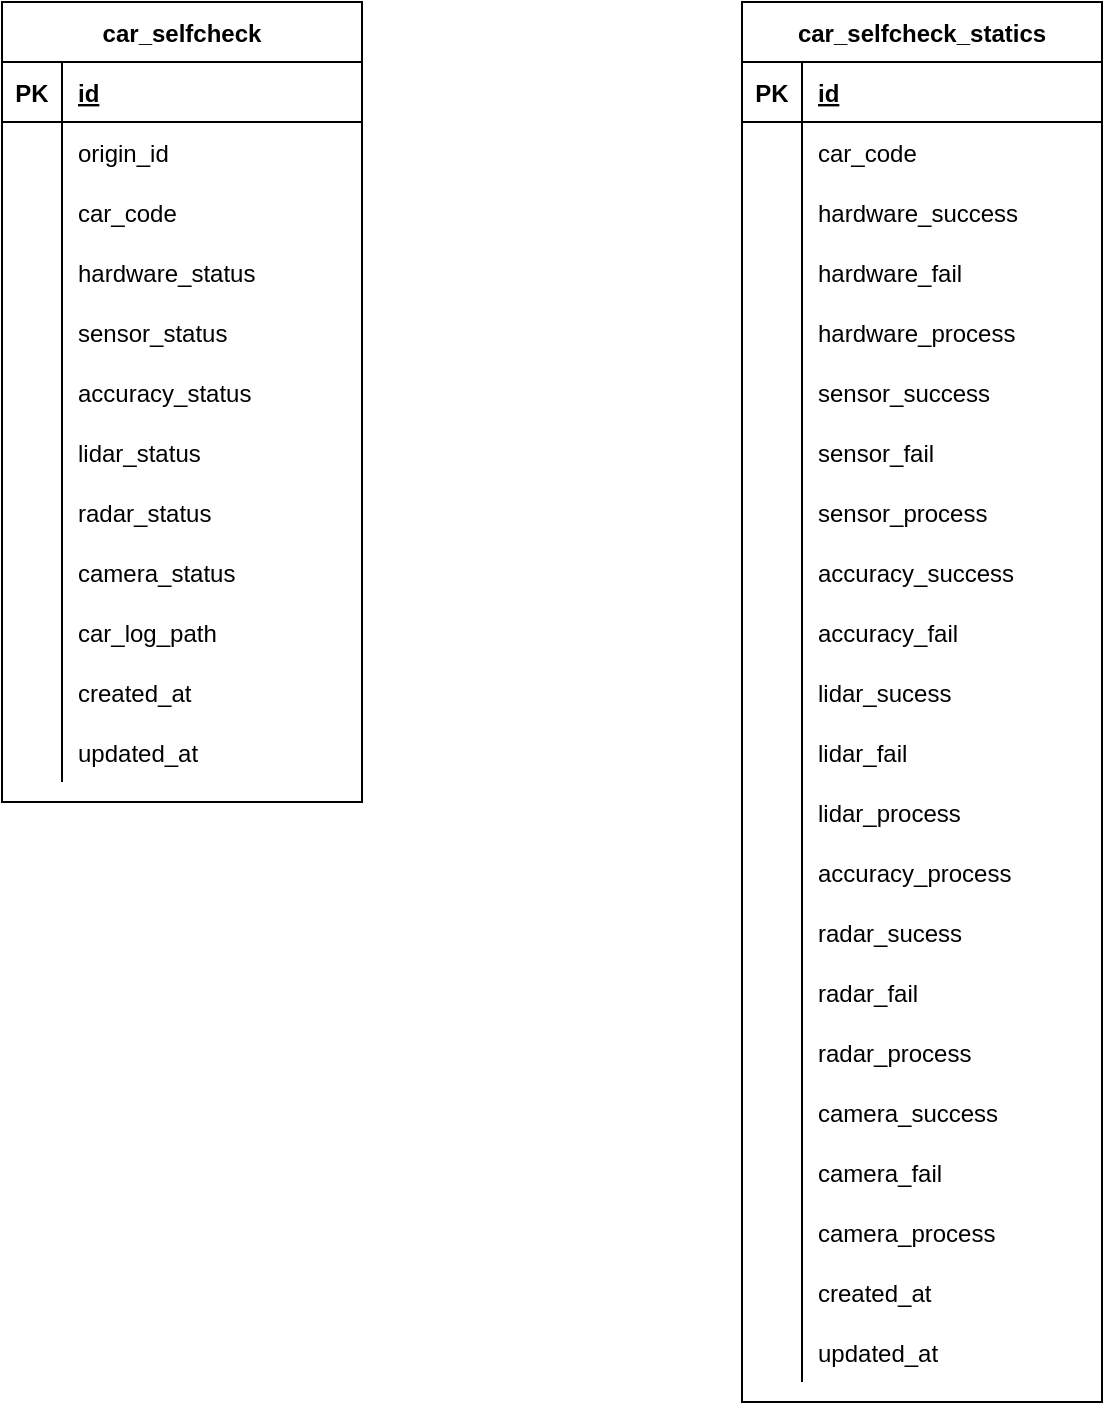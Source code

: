 <mxfile version="14.5.10" type="github">
  <diagram id="R2lEEEUBdFMjLlhIrx00" name="Page-1">
    <mxGraphModel dx="2306" dy="1071" grid="1" gridSize="10" guides="1" tooltips="1" connect="1" arrows="1" fold="1" page="1" pageScale="1" pageWidth="850" pageHeight="1100" math="0" shadow="0" extFonts="Permanent Marker^https://fonts.googleapis.com/css?family=Permanent+Marker">
      <root>
        <mxCell id="0" />
        <mxCell id="1" parent="0" />
        <mxCell id="E98kSPfZP86CaEC_CXRD-1" value="car_selfcheck" style="shape=table;startSize=30;container=1;collapsible=1;childLayout=tableLayout;fixedRows=1;rowLines=0;fontStyle=1;align=center;resizeLast=1;" parent="1" vertex="1">
          <mxGeometry x="70" y="150" width="180" height="400" as="geometry" />
        </mxCell>
        <mxCell id="E98kSPfZP86CaEC_CXRD-2" value="" style="shape=partialRectangle;collapsible=0;dropTarget=0;pointerEvents=0;fillColor=none;top=0;left=0;bottom=1;right=0;points=[[0,0.5],[1,0.5]];portConstraint=eastwest;" parent="E98kSPfZP86CaEC_CXRD-1" vertex="1">
          <mxGeometry y="30" width="180" height="30" as="geometry" />
        </mxCell>
        <mxCell id="E98kSPfZP86CaEC_CXRD-3" value="PK" style="shape=partialRectangle;connectable=0;fillColor=none;top=0;left=0;bottom=0;right=0;fontStyle=1;overflow=hidden;" parent="E98kSPfZP86CaEC_CXRD-2" vertex="1">
          <mxGeometry width="30" height="30" as="geometry" />
        </mxCell>
        <mxCell id="E98kSPfZP86CaEC_CXRD-4" value="id" style="shape=partialRectangle;connectable=0;fillColor=none;top=0;left=0;bottom=0;right=0;align=left;spacingLeft=6;fontStyle=5;overflow=hidden;" parent="E98kSPfZP86CaEC_CXRD-2" vertex="1">
          <mxGeometry x="30" width="150" height="30" as="geometry" />
        </mxCell>
        <mxCell id="vaTl-Xkw6ZJ2q-WCVm_L-1" value="" style="shape=partialRectangle;collapsible=0;dropTarget=0;pointerEvents=0;fillColor=none;top=0;left=0;bottom=0;right=0;points=[[0,0.5],[1,0.5]];portConstraint=eastwest;" vertex="1" parent="E98kSPfZP86CaEC_CXRD-1">
          <mxGeometry y="60" width="180" height="30" as="geometry" />
        </mxCell>
        <mxCell id="vaTl-Xkw6ZJ2q-WCVm_L-2" value="" style="shape=partialRectangle;connectable=0;fillColor=none;top=0;left=0;bottom=0;right=0;editable=1;overflow=hidden;" vertex="1" parent="vaTl-Xkw6ZJ2q-WCVm_L-1">
          <mxGeometry width="30" height="30" as="geometry" />
        </mxCell>
        <mxCell id="vaTl-Xkw6ZJ2q-WCVm_L-3" value="origin_id" style="shape=partialRectangle;connectable=0;fillColor=none;top=0;left=0;bottom=0;right=0;align=left;spacingLeft=6;overflow=hidden;" vertex="1" parent="vaTl-Xkw6ZJ2q-WCVm_L-1">
          <mxGeometry x="30" width="150" height="30" as="geometry" />
        </mxCell>
        <mxCell id="E98kSPfZP86CaEC_CXRD-5" value="" style="shape=partialRectangle;collapsible=0;dropTarget=0;pointerEvents=0;fillColor=none;top=0;left=0;bottom=0;right=0;points=[[0,0.5],[1,0.5]];portConstraint=eastwest;" parent="E98kSPfZP86CaEC_CXRD-1" vertex="1">
          <mxGeometry y="90" width="180" height="30" as="geometry" />
        </mxCell>
        <mxCell id="E98kSPfZP86CaEC_CXRD-6" value="" style="shape=partialRectangle;connectable=0;fillColor=none;top=0;left=0;bottom=0;right=0;editable=1;overflow=hidden;" parent="E98kSPfZP86CaEC_CXRD-5" vertex="1">
          <mxGeometry width="30" height="30" as="geometry" />
        </mxCell>
        <mxCell id="E98kSPfZP86CaEC_CXRD-7" value="car_code" style="shape=partialRectangle;connectable=0;fillColor=none;top=0;left=0;bottom=0;right=0;align=left;spacingLeft=6;overflow=hidden;" parent="E98kSPfZP86CaEC_CXRD-5" vertex="1">
          <mxGeometry x="30" width="150" height="30" as="geometry" />
        </mxCell>
        <mxCell id="E98kSPfZP86CaEC_CXRD-8" value="" style="shape=partialRectangle;collapsible=0;dropTarget=0;pointerEvents=0;fillColor=none;top=0;left=0;bottom=0;right=0;points=[[0,0.5],[1,0.5]];portConstraint=eastwest;" parent="E98kSPfZP86CaEC_CXRD-1" vertex="1">
          <mxGeometry y="120" width="180" height="30" as="geometry" />
        </mxCell>
        <mxCell id="E98kSPfZP86CaEC_CXRD-9" value="" style="shape=partialRectangle;connectable=0;fillColor=none;top=0;left=0;bottom=0;right=0;editable=1;overflow=hidden;" parent="E98kSPfZP86CaEC_CXRD-8" vertex="1">
          <mxGeometry width="30" height="30" as="geometry" />
        </mxCell>
        <mxCell id="E98kSPfZP86CaEC_CXRD-10" value="hardware_status" style="shape=partialRectangle;connectable=0;fillColor=none;top=0;left=0;bottom=0;right=0;align=left;spacingLeft=6;overflow=hidden;" parent="E98kSPfZP86CaEC_CXRD-8" vertex="1">
          <mxGeometry x="30" width="150" height="30" as="geometry" />
        </mxCell>
        <mxCell id="E98kSPfZP86CaEC_CXRD-11" value="" style="shape=partialRectangle;collapsible=0;dropTarget=0;pointerEvents=0;fillColor=none;top=0;left=0;bottom=0;right=0;points=[[0,0.5],[1,0.5]];portConstraint=eastwest;" parent="E98kSPfZP86CaEC_CXRD-1" vertex="1">
          <mxGeometry y="150" width="180" height="30" as="geometry" />
        </mxCell>
        <mxCell id="E98kSPfZP86CaEC_CXRD-12" value="" style="shape=partialRectangle;connectable=0;fillColor=none;top=0;left=0;bottom=0;right=0;editable=1;overflow=hidden;" parent="E98kSPfZP86CaEC_CXRD-11" vertex="1">
          <mxGeometry width="30" height="30" as="geometry" />
        </mxCell>
        <mxCell id="E98kSPfZP86CaEC_CXRD-13" value="sensor_status" style="shape=partialRectangle;connectable=0;fillColor=none;top=0;left=0;bottom=0;right=0;align=left;spacingLeft=6;overflow=hidden;" parent="E98kSPfZP86CaEC_CXRD-11" vertex="1">
          <mxGeometry x="30" width="150" height="30" as="geometry" />
        </mxCell>
        <mxCell id="E98kSPfZP86CaEC_CXRD-14" value="" style="shape=partialRectangle;collapsible=0;dropTarget=0;pointerEvents=0;fillColor=none;top=0;left=0;bottom=0;right=0;points=[[0,0.5],[1,0.5]];portConstraint=eastwest;" parent="E98kSPfZP86CaEC_CXRD-1" vertex="1">
          <mxGeometry y="180" width="180" height="30" as="geometry" />
        </mxCell>
        <mxCell id="E98kSPfZP86CaEC_CXRD-15" value="" style="shape=partialRectangle;connectable=0;fillColor=none;top=0;left=0;bottom=0;right=0;editable=1;overflow=hidden;" parent="E98kSPfZP86CaEC_CXRD-14" vertex="1">
          <mxGeometry width="30" height="30" as="geometry" />
        </mxCell>
        <mxCell id="E98kSPfZP86CaEC_CXRD-16" value="accuracy_status" style="shape=partialRectangle;connectable=0;fillColor=none;top=0;left=0;bottom=0;right=0;align=left;spacingLeft=6;overflow=hidden;" parent="E98kSPfZP86CaEC_CXRD-14" vertex="1">
          <mxGeometry x="30" width="150" height="30" as="geometry" />
        </mxCell>
        <mxCell id="E98kSPfZP86CaEC_CXRD-105" value="" style="shape=partialRectangle;collapsible=0;dropTarget=0;pointerEvents=0;fillColor=none;top=0;left=0;bottom=0;right=0;points=[[0,0.5],[1,0.5]];portConstraint=eastwest;" parent="E98kSPfZP86CaEC_CXRD-1" vertex="1">
          <mxGeometry y="210" width="180" height="30" as="geometry" />
        </mxCell>
        <mxCell id="E98kSPfZP86CaEC_CXRD-106" value="" style="shape=partialRectangle;connectable=0;fillColor=none;top=0;left=0;bottom=0;right=0;editable=1;overflow=hidden;" parent="E98kSPfZP86CaEC_CXRD-105" vertex="1">
          <mxGeometry width="30" height="30" as="geometry" />
        </mxCell>
        <mxCell id="E98kSPfZP86CaEC_CXRD-107" value="lidar_status" style="shape=partialRectangle;connectable=0;fillColor=none;top=0;left=0;bottom=0;right=0;align=left;spacingLeft=6;overflow=hidden;" parent="E98kSPfZP86CaEC_CXRD-105" vertex="1">
          <mxGeometry x="30" width="150" height="30" as="geometry" />
        </mxCell>
        <mxCell id="E98kSPfZP86CaEC_CXRD-108" value="" style="shape=partialRectangle;collapsible=0;dropTarget=0;pointerEvents=0;fillColor=none;top=0;left=0;bottom=0;right=0;points=[[0,0.5],[1,0.5]];portConstraint=eastwest;" parent="E98kSPfZP86CaEC_CXRD-1" vertex="1">
          <mxGeometry y="240" width="180" height="30" as="geometry" />
        </mxCell>
        <mxCell id="E98kSPfZP86CaEC_CXRD-109" value="" style="shape=partialRectangle;connectable=0;fillColor=none;top=0;left=0;bottom=0;right=0;editable=1;overflow=hidden;" parent="E98kSPfZP86CaEC_CXRD-108" vertex="1">
          <mxGeometry width="30" height="30" as="geometry" />
        </mxCell>
        <mxCell id="E98kSPfZP86CaEC_CXRD-110" value="radar_status" style="shape=partialRectangle;connectable=0;fillColor=none;top=0;left=0;bottom=0;right=0;align=left;spacingLeft=6;overflow=hidden;" parent="E98kSPfZP86CaEC_CXRD-108" vertex="1">
          <mxGeometry x="30" width="150" height="30" as="geometry" />
        </mxCell>
        <mxCell id="E98kSPfZP86CaEC_CXRD-111" value="" style="shape=partialRectangle;collapsible=0;dropTarget=0;pointerEvents=0;fillColor=none;top=0;left=0;bottom=0;right=0;points=[[0,0.5],[1,0.5]];portConstraint=eastwest;" parent="E98kSPfZP86CaEC_CXRD-1" vertex="1">
          <mxGeometry y="270" width="180" height="30" as="geometry" />
        </mxCell>
        <mxCell id="E98kSPfZP86CaEC_CXRD-112" value="" style="shape=partialRectangle;connectable=0;fillColor=none;top=0;left=0;bottom=0;right=0;editable=1;overflow=hidden;" parent="E98kSPfZP86CaEC_CXRD-111" vertex="1">
          <mxGeometry width="30" height="30" as="geometry" />
        </mxCell>
        <mxCell id="E98kSPfZP86CaEC_CXRD-113" value="camera_status" style="shape=partialRectangle;connectable=0;fillColor=none;top=0;left=0;bottom=0;right=0;align=left;spacingLeft=6;overflow=hidden;" parent="E98kSPfZP86CaEC_CXRD-111" vertex="1">
          <mxGeometry x="30" width="150" height="30" as="geometry" />
        </mxCell>
        <mxCell id="E98kSPfZP86CaEC_CXRD-17" value="" style="shape=partialRectangle;collapsible=0;dropTarget=0;pointerEvents=0;fillColor=none;top=0;left=0;bottom=0;right=0;points=[[0,0.5],[1,0.5]];portConstraint=eastwest;" parent="E98kSPfZP86CaEC_CXRD-1" vertex="1">
          <mxGeometry y="300" width="180" height="30" as="geometry" />
        </mxCell>
        <mxCell id="E98kSPfZP86CaEC_CXRD-18" value="" style="shape=partialRectangle;connectable=0;fillColor=none;top=0;left=0;bottom=0;right=0;editable=1;overflow=hidden;" parent="E98kSPfZP86CaEC_CXRD-17" vertex="1">
          <mxGeometry width="30" height="30" as="geometry" />
        </mxCell>
        <mxCell id="E98kSPfZP86CaEC_CXRD-19" value="car_log_path" style="shape=partialRectangle;connectable=0;fillColor=none;top=0;left=0;bottom=0;right=0;align=left;spacingLeft=6;overflow=hidden;" parent="E98kSPfZP86CaEC_CXRD-17" vertex="1">
          <mxGeometry x="30" width="150" height="30" as="geometry" />
        </mxCell>
        <mxCell id="E98kSPfZP86CaEC_CXRD-20" value="" style="shape=partialRectangle;collapsible=0;dropTarget=0;pointerEvents=0;fillColor=none;top=0;left=0;bottom=0;right=0;points=[[0,0.5],[1,0.5]];portConstraint=eastwest;" parent="E98kSPfZP86CaEC_CXRD-1" vertex="1">
          <mxGeometry y="330" width="180" height="30" as="geometry" />
        </mxCell>
        <mxCell id="E98kSPfZP86CaEC_CXRD-21" value="" style="shape=partialRectangle;connectable=0;fillColor=none;top=0;left=0;bottom=0;right=0;editable=1;overflow=hidden;" parent="E98kSPfZP86CaEC_CXRD-20" vertex="1">
          <mxGeometry width="30" height="30" as="geometry" />
        </mxCell>
        <mxCell id="E98kSPfZP86CaEC_CXRD-22" value="created_at" style="shape=partialRectangle;connectable=0;fillColor=none;top=0;left=0;bottom=0;right=0;align=left;spacingLeft=6;overflow=hidden;" parent="E98kSPfZP86CaEC_CXRD-20" vertex="1">
          <mxGeometry x="30" width="150" height="30" as="geometry" />
        </mxCell>
        <mxCell id="E98kSPfZP86CaEC_CXRD-23" value="" style="shape=partialRectangle;collapsible=0;dropTarget=0;pointerEvents=0;fillColor=none;top=0;left=0;bottom=0;right=0;points=[[0,0.5],[1,0.5]];portConstraint=eastwest;" parent="E98kSPfZP86CaEC_CXRD-1" vertex="1">
          <mxGeometry y="360" width="180" height="30" as="geometry" />
        </mxCell>
        <mxCell id="E98kSPfZP86CaEC_CXRD-24" value="" style="shape=partialRectangle;connectable=0;fillColor=none;top=0;left=0;bottom=0;right=0;editable=1;overflow=hidden;" parent="E98kSPfZP86CaEC_CXRD-23" vertex="1">
          <mxGeometry width="30" height="30" as="geometry" />
        </mxCell>
        <mxCell id="E98kSPfZP86CaEC_CXRD-25" value="updated_at" style="shape=partialRectangle;connectable=0;fillColor=none;top=0;left=0;bottom=0;right=0;align=left;spacingLeft=6;overflow=hidden;" parent="E98kSPfZP86CaEC_CXRD-23" vertex="1">
          <mxGeometry x="30" width="150" height="30" as="geometry" />
        </mxCell>
        <mxCell id="E98kSPfZP86CaEC_CXRD-32" value="car_selfcheck_statics" style="shape=table;startSize=30;container=1;collapsible=1;childLayout=tableLayout;fixedRows=1;rowLines=0;fontStyle=1;align=center;resizeLast=1;" parent="1" vertex="1">
          <mxGeometry x="440" y="150" width="180" height="700" as="geometry" />
        </mxCell>
        <mxCell id="E98kSPfZP86CaEC_CXRD-33" value="" style="shape=partialRectangle;collapsible=0;dropTarget=0;pointerEvents=0;fillColor=none;top=0;left=0;bottom=1;right=0;points=[[0,0.5],[1,0.5]];portConstraint=eastwest;" parent="E98kSPfZP86CaEC_CXRD-32" vertex="1">
          <mxGeometry y="30" width="180" height="30" as="geometry" />
        </mxCell>
        <mxCell id="E98kSPfZP86CaEC_CXRD-34" value="PK" style="shape=partialRectangle;connectable=0;fillColor=none;top=0;left=0;bottom=0;right=0;fontStyle=1;overflow=hidden;" parent="E98kSPfZP86CaEC_CXRD-33" vertex="1">
          <mxGeometry width="30" height="30" as="geometry" />
        </mxCell>
        <mxCell id="E98kSPfZP86CaEC_CXRD-35" value="id" style="shape=partialRectangle;connectable=0;fillColor=none;top=0;left=0;bottom=0;right=0;align=left;spacingLeft=6;fontStyle=5;overflow=hidden;" parent="E98kSPfZP86CaEC_CXRD-33" vertex="1">
          <mxGeometry x="30" width="150" height="30" as="geometry" />
        </mxCell>
        <mxCell id="E98kSPfZP86CaEC_CXRD-36" value="" style="shape=partialRectangle;collapsible=0;dropTarget=0;pointerEvents=0;fillColor=none;top=0;left=0;bottom=0;right=0;points=[[0,0.5],[1,0.5]];portConstraint=eastwest;" parent="E98kSPfZP86CaEC_CXRD-32" vertex="1">
          <mxGeometry y="60" width="180" height="30" as="geometry" />
        </mxCell>
        <mxCell id="E98kSPfZP86CaEC_CXRD-37" value="" style="shape=partialRectangle;connectable=0;fillColor=none;top=0;left=0;bottom=0;right=0;editable=1;overflow=hidden;" parent="E98kSPfZP86CaEC_CXRD-36" vertex="1">
          <mxGeometry width="30" height="30" as="geometry" />
        </mxCell>
        <mxCell id="E98kSPfZP86CaEC_CXRD-38" value="car_code" style="shape=partialRectangle;connectable=0;fillColor=none;top=0;left=0;bottom=0;right=0;align=left;spacingLeft=6;overflow=hidden;" parent="E98kSPfZP86CaEC_CXRD-36" vertex="1">
          <mxGeometry x="30" width="150" height="30" as="geometry" />
        </mxCell>
        <mxCell id="E98kSPfZP86CaEC_CXRD-39" value="" style="shape=partialRectangle;collapsible=0;dropTarget=0;pointerEvents=0;fillColor=none;top=0;left=0;bottom=0;right=0;points=[[0,0.5],[1,0.5]];portConstraint=eastwest;" parent="E98kSPfZP86CaEC_CXRD-32" vertex="1">
          <mxGeometry y="90" width="180" height="30" as="geometry" />
        </mxCell>
        <mxCell id="E98kSPfZP86CaEC_CXRD-40" value="" style="shape=partialRectangle;connectable=0;fillColor=none;top=0;left=0;bottom=0;right=0;editable=1;overflow=hidden;" parent="E98kSPfZP86CaEC_CXRD-39" vertex="1">
          <mxGeometry width="30" height="30" as="geometry" />
        </mxCell>
        <mxCell id="E98kSPfZP86CaEC_CXRD-41" value="hardware_success" style="shape=partialRectangle;connectable=0;fillColor=none;top=0;left=0;bottom=0;right=0;align=left;spacingLeft=6;overflow=hidden;" parent="E98kSPfZP86CaEC_CXRD-39" vertex="1">
          <mxGeometry x="30" width="150" height="30" as="geometry" />
        </mxCell>
        <mxCell id="E98kSPfZP86CaEC_CXRD-42" value="" style="shape=partialRectangle;collapsible=0;dropTarget=0;pointerEvents=0;fillColor=none;top=0;left=0;bottom=0;right=0;points=[[0,0.5],[1,0.5]];portConstraint=eastwest;" parent="E98kSPfZP86CaEC_CXRD-32" vertex="1">
          <mxGeometry y="120" width="180" height="30" as="geometry" />
        </mxCell>
        <mxCell id="E98kSPfZP86CaEC_CXRD-43" value="" style="shape=partialRectangle;connectable=0;fillColor=none;top=0;left=0;bottom=0;right=0;editable=1;overflow=hidden;" parent="E98kSPfZP86CaEC_CXRD-42" vertex="1">
          <mxGeometry width="30" height="30" as="geometry" />
        </mxCell>
        <mxCell id="E98kSPfZP86CaEC_CXRD-44" value="hardware_fail" style="shape=partialRectangle;connectable=0;fillColor=none;top=0;left=0;bottom=0;right=0;align=left;spacingLeft=6;overflow=hidden;" parent="E98kSPfZP86CaEC_CXRD-42" vertex="1">
          <mxGeometry x="30" width="150" height="30" as="geometry" />
        </mxCell>
        <mxCell id="E98kSPfZP86CaEC_CXRD-45" value="" style="shape=partialRectangle;collapsible=0;dropTarget=0;pointerEvents=0;fillColor=none;top=0;left=0;bottom=0;right=0;points=[[0,0.5],[1,0.5]];portConstraint=eastwest;" parent="E98kSPfZP86CaEC_CXRD-32" vertex="1">
          <mxGeometry y="150" width="180" height="30" as="geometry" />
        </mxCell>
        <mxCell id="E98kSPfZP86CaEC_CXRD-46" value="" style="shape=partialRectangle;connectable=0;fillColor=none;top=0;left=0;bottom=0;right=0;editable=1;overflow=hidden;" parent="E98kSPfZP86CaEC_CXRD-45" vertex="1">
          <mxGeometry width="30" height="30" as="geometry" />
        </mxCell>
        <mxCell id="E98kSPfZP86CaEC_CXRD-47" value="hardware_process" style="shape=partialRectangle;connectable=0;fillColor=none;top=0;left=0;bottom=0;right=0;align=left;spacingLeft=6;overflow=hidden;" parent="E98kSPfZP86CaEC_CXRD-45" vertex="1">
          <mxGeometry x="30" width="150" height="30" as="geometry" />
        </mxCell>
        <mxCell id="E98kSPfZP86CaEC_CXRD-48" value="" style="shape=partialRectangle;collapsible=0;dropTarget=0;pointerEvents=0;fillColor=none;top=0;left=0;bottom=0;right=0;points=[[0,0.5],[1,0.5]];portConstraint=eastwest;" parent="E98kSPfZP86CaEC_CXRD-32" vertex="1">
          <mxGeometry y="180" width="180" height="30" as="geometry" />
        </mxCell>
        <mxCell id="E98kSPfZP86CaEC_CXRD-49" value="" style="shape=partialRectangle;connectable=0;fillColor=none;top=0;left=0;bottom=0;right=0;editable=1;overflow=hidden;" parent="E98kSPfZP86CaEC_CXRD-48" vertex="1">
          <mxGeometry width="30" height="30" as="geometry" />
        </mxCell>
        <mxCell id="E98kSPfZP86CaEC_CXRD-50" value="sensor_success" style="shape=partialRectangle;connectable=0;fillColor=none;top=0;left=0;bottom=0;right=0;align=left;spacingLeft=6;overflow=hidden;" parent="E98kSPfZP86CaEC_CXRD-48" vertex="1">
          <mxGeometry x="30" width="150" height="30" as="geometry" />
        </mxCell>
        <mxCell id="E98kSPfZP86CaEC_CXRD-51" value="" style="shape=partialRectangle;collapsible=0;dropTarget=0;pointerEvents=0;fillColor=none;top=0;left=0;bottom=0;right=0;points=[[0,0.5],[1,0.5]];portConstraint=eastwest;" parent="E98kSPfZP86CaEC_CXRD-32" vertex="1">
          <mxGeometry y="210" width="180" height="30" as="geometry" />
        </mxCell>
        <mxCell id="E98kSPfZP86CaEC_CXRD-52" value="" style="shape=partialRectangle;connectable=0;fillColor=none;top=0;left=0;bottom=0;right=0;editable=1;overflow=hidden;" parent="E98kSPfZP86CaEC_CXRD-51" vertex="1">
          <mxGeometry width="30" height="30" as="geometry" />
        </mxCell>
        <mxCell id="E98kSPfZP86CaEC_CXRD-53" value="sensor_fail" style="shape=partialRectangle;connectable=0;fillColor=none;top=0;left=0;bottom=0;right=0;align=left;spacingLeft=6;overflow=hidden;" parent="E98kSPfZP86CaEC_CXRD-51" vertex="1">
          <mxGeometry x="30" width="150" height="30" as="geometry" />
        </mxCell>
        <mxCell id="E98kSPfZP86CaEC_CXRD-54" value="" style="shape=partialRectangle;collapsible=0;dropTarget=0;pointerEvents=0;fillColor=none;top=0;left=0;bottom=0;right=0;points=[[0,0.5],[1,0.5]];portConstraint=eastwest;" parent="E98kSPfZP86CaEC_CXRD-32" vertex="1">
          <mxGeometry y="240" width="180" height="30" as="geometry" />
        </mxCell>
        <mxCell id="E98kSPfZP86CaEC_CXRD-55" value="" style="shape=partialRectangle;connectable=0;fillColor=none;top=0;left=0;bottom=0;right=0;editable=1;overflow=hidden;" parent="E98kSPfZP86CaEC_CXRD-54" vertex="1">
          <mxGeometry width="30" height="30" as="geometry" />
        </mxCell>
        <mxCell id="E98kSPfZP86CaEC_CXRD-56" value="sensor_process" style="shape=partialRectangle;connectable=0;fillColor=none;top=0;left=0;bottom=0;right=0;align=left;spacingLeft=6;overflow=hidden;" parent="E98kSPfZP86CaEC_CXRD-54" vertex="1">
          <mxGeometry x="30" width="150" height="30" as="geometry" />
        </mxCell>
        <mxCell id="E98kSPfZP86CaEC_CXRD-57" value="" style="shape=partialRectangle;collapsible=0;dropTarget=0;pointerEvents=0;fillColor=none;top=0;left=0;bottom=0;right=0;points=[[0,0.5],[1,0.5]];portConstraint=eastwest;" parent="E98kSPfZP86CaEC_CXRD-32" vertex="1">
          <mxGeometry y="270" width="180" height="30" as="geometry" />
        </mxCell>
        <mxCell id="E98kSPfZP86CaEC_CXRD-58" value="" style="shape=partialRectangle;connectable=0;fillColor=none;top=0;left=0;bottom=0;right=0;editable=1;overflow=hidden;" parent="E98kSPfZP86CaEC_CXRD-57" vertex="1">
          <mxGeometry width="30" height="30" as="geometry" />
        </mxCell>
        <mxCell id="E98kSPfZP86CaEC_CXRD-59" value="accuracy_success" style="shape=partialRectangle;connectable=0;fillColor=none;top=0;left=0;bottom=0;right=0;align=left;spacingLeft=6;overflow=hidden;" parent="E98kSPfZP86CaEC_CXRD-57" vertex="1">
          <mxGeometry x="30" width="150" height="30" as="geometry" />
        </mxCell>
        <mxCell id="E98kSPfZP86CaEC_CXRD-63" value="" style="shape=partialRectangle;collapsible=0;dropTarget=0;pointerEvents=0;fillColor=none;top=0;left=0;bottom=0;right=0;points=[[0,0.5],[1,0.5]];portConstraint=eastwest;" parent="E98kSPfZP86CaEC_CXRD-32" vertex="1">
          <mxGeometry y="300" width="180" height="30" as="geometry" />
        </mxCell>
        <mxCell id="E98kSPfZP86CaEC_CXRD-64" value="" style="shape=partialRectangle;connectable=0;fillColor=none;top=0;left=0;bottom=0;right=0;editable=1;overflow=hidden;" parent="E98kSPfZP86CaEC_CXRD-63" vertex="1">
          <mxGeometry width="30" height="30" as="geometry" />
        </mxCell>
        <mxCell id="E98kSPfZP86CaEC_CXRD-65" value="accuracy_fail" style="shape=partialRectangle;connectable=0;fillColor=none;top=0;left=0;bottom=0;right=0;align=left;spacingLeft=6;overflow=hidden;" parent="E98kSPfZP86CaEC_CXRD-63" vertex="1">
          <mxGeometry x="30" width="150" height="30" as="geometry" />
        </mxCell>
        <mxCell id="E98kSPfZP86CaEC_CXRD-66" value="" style="shape=partialRectangle;collapsible=0;dropTarget=0;pointerEvents=0;fillColor=none;top=0;left=0;bottom=0;right=0;points=[[0,0.5],[1,0.5]];portConstraint=eastwest;" parent="E98kSPfZP86CaEC_CXRD-32" vertex="1">
          <mxGeometry y="330" width="180" height="30" as="geometry" />
        </mxCell>
        <mxCell id="E98kSPfZP86CaEC_CXRD-67" value="" style="shape=partialRectangle;connectable=0;fillColor=none;top=0;left=0;bottom=0;right=0;editable=1;overflow=hidden;" parent="E98kSPfZP86CaEC_CXRD-66" vertex="1">
          <mxGeometry width="30" height="30" as="geometry" />
        </mxCell>
        <mxCell id="E98kSPfZP86CaEC_CXRD-68" value="lidar_sucess" style="shape=partialRectangle;connectable=0;fillColor=none;top=0;left=0;bottom=0;right=0;align=left;spacingLeft=6;overflow=hidden;" parent="E98kSPfZP86CaEC_CXRD-66" vertex="1">
          <mxGeometry x="30" width="150" height="30" as="geometry" />
        </mxCell>
        <mxCell id="E98kSPfZP86CaEC_CXRD-78" value="" style="shape=partialRectangle;collapsible=0;dropTarget=0;pointerEvents=0;fillColor=none;top=0;left=0;bottom=0;right=0;points=[[0,0.5],[1,0.5]];portConstraint=eastwest;" parent="E98kSPfZP86CaEC_CXRD-32" vertex="1">
          <mxGeometry y="360" width="180" height="30" as="geometry" />
        </mxCell>
        <mxCell id="E98kSPfZP86CaEC_CXRD-79" value="" style="shape=partialRectangle;connectable=0;fillColor=none;top=0;left=0;bottom=0;right=0;editable=1;overflow=hidden;" parent="E98kSPfZP86CaEC_CXRD-78" vertex="1">
          <mxGeometry width="30" height="30" as="geometry" />
        </mxCell>
        <mxCell id="E98kSPfZP86CaEC_CXRD-80" value="lidar_fail" style="shape=partialRectangle;connectable=0;fillColor=none;top=0;left=0;bottom=0;right=0;align=left;spacingLeft=6;overflow=hidden;" parent="E98kSPfZP86CaEC_CXRD-78" vertex="1">
          <mxGeometry x="30" width="150" height="30" as="geometry" />
        </mxCell>
        <mxCell id="E98kSPfZP86CaEC_CXRD-81" value="" style="shape=partialRectangle;collapsible=0;dropTarget=0;pointerEvents=0;fillColor=none;top=0;left=0;bottom=0;right=0;points=[[0,0.5],[1,0.5]];portConstraint=eastwest;" parent="E98kSPfZP86CaEC_CXRD-32" vertex="1">
          <mxGeometry y="390" width="180" height="30" as="geometry" />
        </mxCell>
        <mxCell id="E98kSPfZP86CaEC_CXRD-82" value="" style="shape=partialRectangle;connectable=0;fillColor=none;top=0;left=0;bottom=0;right=0;editable=1;overflow=hidden;" parent="E98kSPfZP86CaEC_CXRD-81" vertex="1">
          <mxGeometry width="30" height="30" as="geometry" />
        </mxCell>
        <mxCell id="E98kSPfZP86CaEC_CXRD-83" value="lidar_process" style="shape=partialRectangle;connectable=0;fillColor=none;top=0;left=0;bottom=0;right=0;align=left;spacingLeft=6;overflow=hidden;" parent="E98kSPfZP86CaEC_CXRD-81" vertex="1">
          <mxGeometry x="30" width="150" height="30" as="geometry" />
        </mxCell>
        <mxCell id="E98kSPfZP86CaEC_CXRD-84" value="" style="shape=partialRectangle;collapsible=0;dropTarget=0;pointerEvents=0;fillColor=none;top=0;left=0;bottom=0;right=0;points=[[0,0.5],[1,0.5]];portConstraint=eastwest;" parent="E98kSPfZP86CaEC_CXRD-32" vertex="1">
          <mxGeometry y="420" width="180" height="30" as="geometry" />
        </mxCell>
        <mxCell id="E98kSPfZP86CaEC_CXRD-85" value="" style="shape=partialRectangle;connectable=0;fillColor=none;top=0;left=0;bottom=0;right=0;editable=1;overflow=hidden;" parent="E98kSPfZP86CaEC_CXRD-84" vertex="1">
          <mxGeometry width="30" height="30" as="geometry" />
        </mxCell>
        <mxCell id="E98kSPfZP86CaEC_CXRD-86" value="accuracy_process" style="shape=partialRectangle;connectable=0;fillColor=none;top=0;left=0;bottom=0;right=0;align=left;spacingLeft=6;overflow=hidden;" parent="E98kSPfZP86CaEC_CXRD-84" vertex="1">
          <mxGeometry x="30" width="150" height="30" as="geometry" />
        </mxCell>
        <mxCell id="E98kSPfZP86CaEC_CXRD-69" value="" style="shape=partialRectangle;collapsible=0;dropTarget=0;pointerEvents=0;fillColor=none;top=0;left=0;bottom=0;right=0;points=[[0,0.5],[1,0.5]];portConstraint=eastwest;" parent="E98kSPfZP86CaEC_CXRD-32" vertex="1">
          <mxGeometry y="450" width="180" height="30" as="geometry" />
        </mxCell>
        <mxCell id="E98kSPfZP86CaEC_CXRD-70" value="" style="shape=partialRectangle;connectable=0;fillColor=none;top=0;left=0;bottom=0;right=0;editable=1;overflow=hidden;" parent="E98kSPfZP86CaEC_CXRD-69" vertex="1">
          <mxGeometry width="30" height="30" as="geometry" />
        </mxCell>
        <mxCell id="E98kSPfZP86CaEC_CXRD-71" value="radar_sucess" style="shape=partialRectangle;connectable=0;fillColor=none;top=0;left=0;bottom=0;right=0;align=left;spacingLeft=6;overflow=hidden;" parent="E98kSPfZP86CaEC_CXRD-69" vertex="1">
          <mxGeometry x="30" width="150" height="30" as="geometry" />
        </mxCell>
        <mxCell id="E98kSPfZP86CaEC_CXRD-72" value="" style="shape=partialRectangle;collapsible=0;dropTarget=0;pointerEvents=0;fillColor=none;top=0;left=0;bottom=0;right=0;points=[[0,0.5],[1,0.5]];portConstraint=eastwest;" parent="E98kSPfZP86CaEC_CXRD-32" vertex="1">
          <mxGeometry y="480" width="180" height="30" as="geometry" />
        </mxCell>
        <mxCell id="E98kSPfZP86CaEC_CXRD-73" value="" style="shape=partialRectangle;connectable=0;fillColor=none;top=0;left=0;bottom=0;right=0;editable=1;overflow=hidden;" parent="E98kSPfZP86CaEC_CXRD-72" vertex="1">
          <mxGeometry width="30" height="30" as="geometry" />
        </mxCell>
        <mxCell id="E98kSPfZP86CaEC_CXRD-74" value="radar_fail" style="shape=partialRectangle;connectable=0;fillColor=none;top=0;left=0;bottom=0;right=0;align=left;spacingLeft=6;overflow=hidden;" parent="E98kSPfZP86CaEC_CXRD-72" vertex="1">
          <mxGeometry x="30" width="150" height="30" as="geometry" />
        </mxCell>
        <mxCell id="E98kSPfZP86CaEC_CXRD-87" value="" style="shape=partialRectangle;collapsible=0;dropTarget=0;pointerEvents=0;fillColor=none;top=0;left=0;bottom=0;right=0;points=[[0,0.5],[1,0.5]];portConstraint=eastwest;" parent="E98kSPfZP86CaEC_CXRD-32" vertex="1">
          <mxGeometry y="510" width="180" height="30" as="geometry" />
        </mxCell>
        <mxCell id="E98kSPfZP86CaEC_CXRD-88" value="" style="shape=partialRectangle;connectable=0;fillColor=none;top=0;left=0;bottom=0;right=0;editable=1;overflow=hidden;" parent="E98kSPfZP86CaEC_CXRD-87" vertex="1">
          <mxGeometry width="30" height="30" as="geometry" />
        </mxCell>
        <mxCell id="E98kSPfZP86CaEC_CXRD-89" value="radar_process" style="shape=partialRectangle;connectable=0;fillColor=none;top=0;left=0;bottom=0;right=0;align=left;spacingLeft=6;overflow=hidden;" parent="E98kSPfZP86CaEC_CXRD-87" vertex="1">
          <mxGeometry x="30" width="150" height="30" as="geometry" />
        </mxCell>
        <mxCell id="E98kSPfZP86CaEC_CXRD-90" value="" style="shape=partialRectangle;collapsible=0;dropTarget=0;pointerEvents=0;fillColor=none;top=0;left=0;bottom=0;right=0;points=[[0,0.5],[1,0.5]];portConstraint=eastwest;" parent="E98kSPfZP86CaEC_CXRD-32" vertex="1">
          <mxGeometry y="540" width="180" height="30" as="geometry" />
        </mxCell>
        <mxCell id="E98kSPfZP86CaEC_CXRD-91" value="" style="shape=partialRectangle;connectable=0;fillColor=none;top=0;left=0;bottom=0;right=0;editable=1;overflow=hidden;" parent="E98kSPfZP86CaEC_CXRD-90" vertex="1">
          <mxGeometry width="30" height="30" as="geometry" />
        </mxCell>
        <mxCell id="E98kSPfZP86CaEC_CXRD-92" value="camera_success" style="shape=partialRectangle;connectable=0;fillColor=none;top=0;left=0;bottom=0;right=0;align=left;spacingLeft=6;overflow=hidden;" parent="E98kSPfZP86CaEC_CXRD-90" vertex="1">
          <mxGeometry x="30" width="150" height="30" as="geometry" />
        </mxCell>
        <mxCell id="E98kSPfZP86CaEC_CXRD-93" value="" style="shape=partialRectangle;collapsible=0;dropTarget=0;pointerEvents=0;fillColor=none;top=0;left=0;bottom=0;right=0;points=[[0,0.5],[1,0.5]];portConstraint=eastwest;" parent="E98kSPfZP86CaEC_CXRD-32" vertex="1">
          <mxGeometry y="570" width="180" height="30" as="geometry" />
        </mxCell>
        <mxCell id="E98kSPfZP86CaEC_CXRD-94" value="" style="shape=partialRectangle;connectable=0;fillColor=none;top=0;left=0;bottom=0;right=0;editable=1;overflow=hidden;" parent="E98kSPfZP86CaEC_CXRD-93" vertex="1">
          <mxGeometry width="30" height="30" as="geometry" />
        </mxCell>
        <mxCell id="E98kSPfZP86CaEC_CXRD-95" value="camera_fail" style="shape=partialRectangle;connectable=0;fillColor=none;top=0;left=0;bottom=0;right=0;align=left;spacingLeft=6;overflow=hidden;" parent="E98kSPfZP86CaEC_CXRD-93" vertex="1">
          <mxGeometry x="30" width="150" height="30" as="geometry" />
        </mxCell>
        <mxCell id="E98kSPfZP86CaEC_CXRD-96" value="" style="shape=partialRectangle;collapsible=0;dropTarget=0;pointerEvents=0;fillColor=none;top=0;left=0;bottom=0;right=0;points=[[0,0.5],[1,0.5]];portConstraint=eastwest;" parent="E98kSPfZP86CaEC_CXRD-32" vertex="1">
          <mxGeometry y="600" width="180" height="30" as="geometry" />
        </mxCell>
        <mxCell id="E98kSPfZP86CaEC_CXRD-97" value="" style="shape=partialRectangle;connectable=0;fillColor=none;top=0;left=0;bottom=0;right=0;editable=1;overflow=hidden;" parent="E98kSPfZP86CaEC_CXRD-96" vertex="1">
          <mxGeometry width="30" height="30" as="geometry" />
        </mxCell>
        <mxCell id="E98kSPfZP86CaEC_CXRD-98" value="camera_process" style="shape=partialRectangle;connectable=0;fillColor=none;top=0;left=0;bottom=0;right=0;align=left;spacingLeft=6;overflow=hidden;" parent="E98kSPfZP86CaEC_CXRD-96" vertex="1">
          <mxGeometry x="30" width="150" height="30" as="geometry" />
        </mxCell>
        <mxCell id="E98kSPfZP86CaEC_CXRD-99" value="" style="shape=partialRectangle;collapsible=0;dropTarget=0;pointerEvents=0;fillColor=none;top=0;left=0;bottom=0;right=0;points=[[0,0.5],[1,0.5]];portConstraint=eastwest;" parent="E98kSPfZP86CaEC_CXRD-32" vertex="1">
          <mxGeometry y="630" width="180" height="30" as="geometry" />
        </mxCell>
        <mxCell id="E98kSPfZP86CaEC_CXRD-100" value="" style="shape=partialRectangle;connectable=0;fillColor=none;top=0;left=0;bottom=0;right=0;editable=1;overflow=hidden;" parent="E98kSPfZP86CaEC_CXRD-99" vertex="1">
          <mxGeometry width="30" height="30" as="geometry" />
        </mxCell>
        <mxCell id="E98kSPfZP86CaEC_CXRD-101" value="created_at" style="shape=partialRectangle;connectable=0;fillColor=none;top=0;left=0;bottom=0;right=0;align=left;spacingLeft=6;overflow=hidden;" parent="E98kSPfZP86CaEC_CXRD-99" vertex="1">
          <mxGeometry x="30" width="150" height="30" as="geometry" />
        </mxCell>
        <mxCell id="E98kSPfZP86CaEC_CXRD-102" value="" style="shape=partialRectangle;collapsible=0;dropTarget=0;pointerEvents=0;fillColor=none;top=0;left=0;bottom=0;right=0;points=[[0,0.5],[1,0.5]];portConstraint=eastwest;" parent="E98kSPfZP86CaEC_CXRD-32" vertex="1">
          <mxGeometry y="660" width="180" height="30" as="geometry" />
        </mxCell>
        <mxCell id="E98kSPfZP86CaEC_CXRD-103" value="" style="shape=partialRectangle;connectable=0;fillColor=none;top=0;left=0;bottom=0;right=0;editable=1;overflow=hidden;" parent="E98kSPfZP86CaEC_CXRD-102" vertex="1">
          <mxGeometry width="30" height="30" as="geometry" />
        </mxCell>
        <mxCell id="E98kSPfZP86CaEC_CXRD-104" value="updated_at" style="shape=partialRectangle;connectable=0;fillColor=none;top=0;left=0;bottom=0;right=0;align=left;spacingLeft=6;overflow=hidden;" parent="E98kSPfZP86CaEC_CXRD-102" vertex="1">
          <mxGeometry x="30" width="150" height="30" as="geometry" />
        </mxCell>
      </root>
    </mxGraphModel>
  </diagram>
</mxfile>
